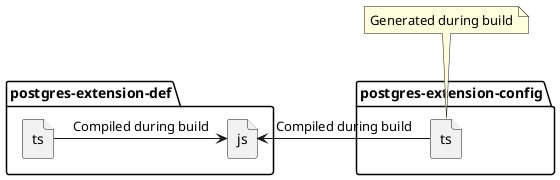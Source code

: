 @startuml
file postgres-extension-def.ts {
}
file postgres-extension-config.ts {
}
file postgres-extension-def.js {
}

note top of postgres-extension-config.ts: Generated during build

"postgres-extension-def.ts" -> "postgres-extension-def.js": Compiled during build
"postgres-extension-config.ts" -> "postgres-extension-def.js": Compiled during build
@enduml